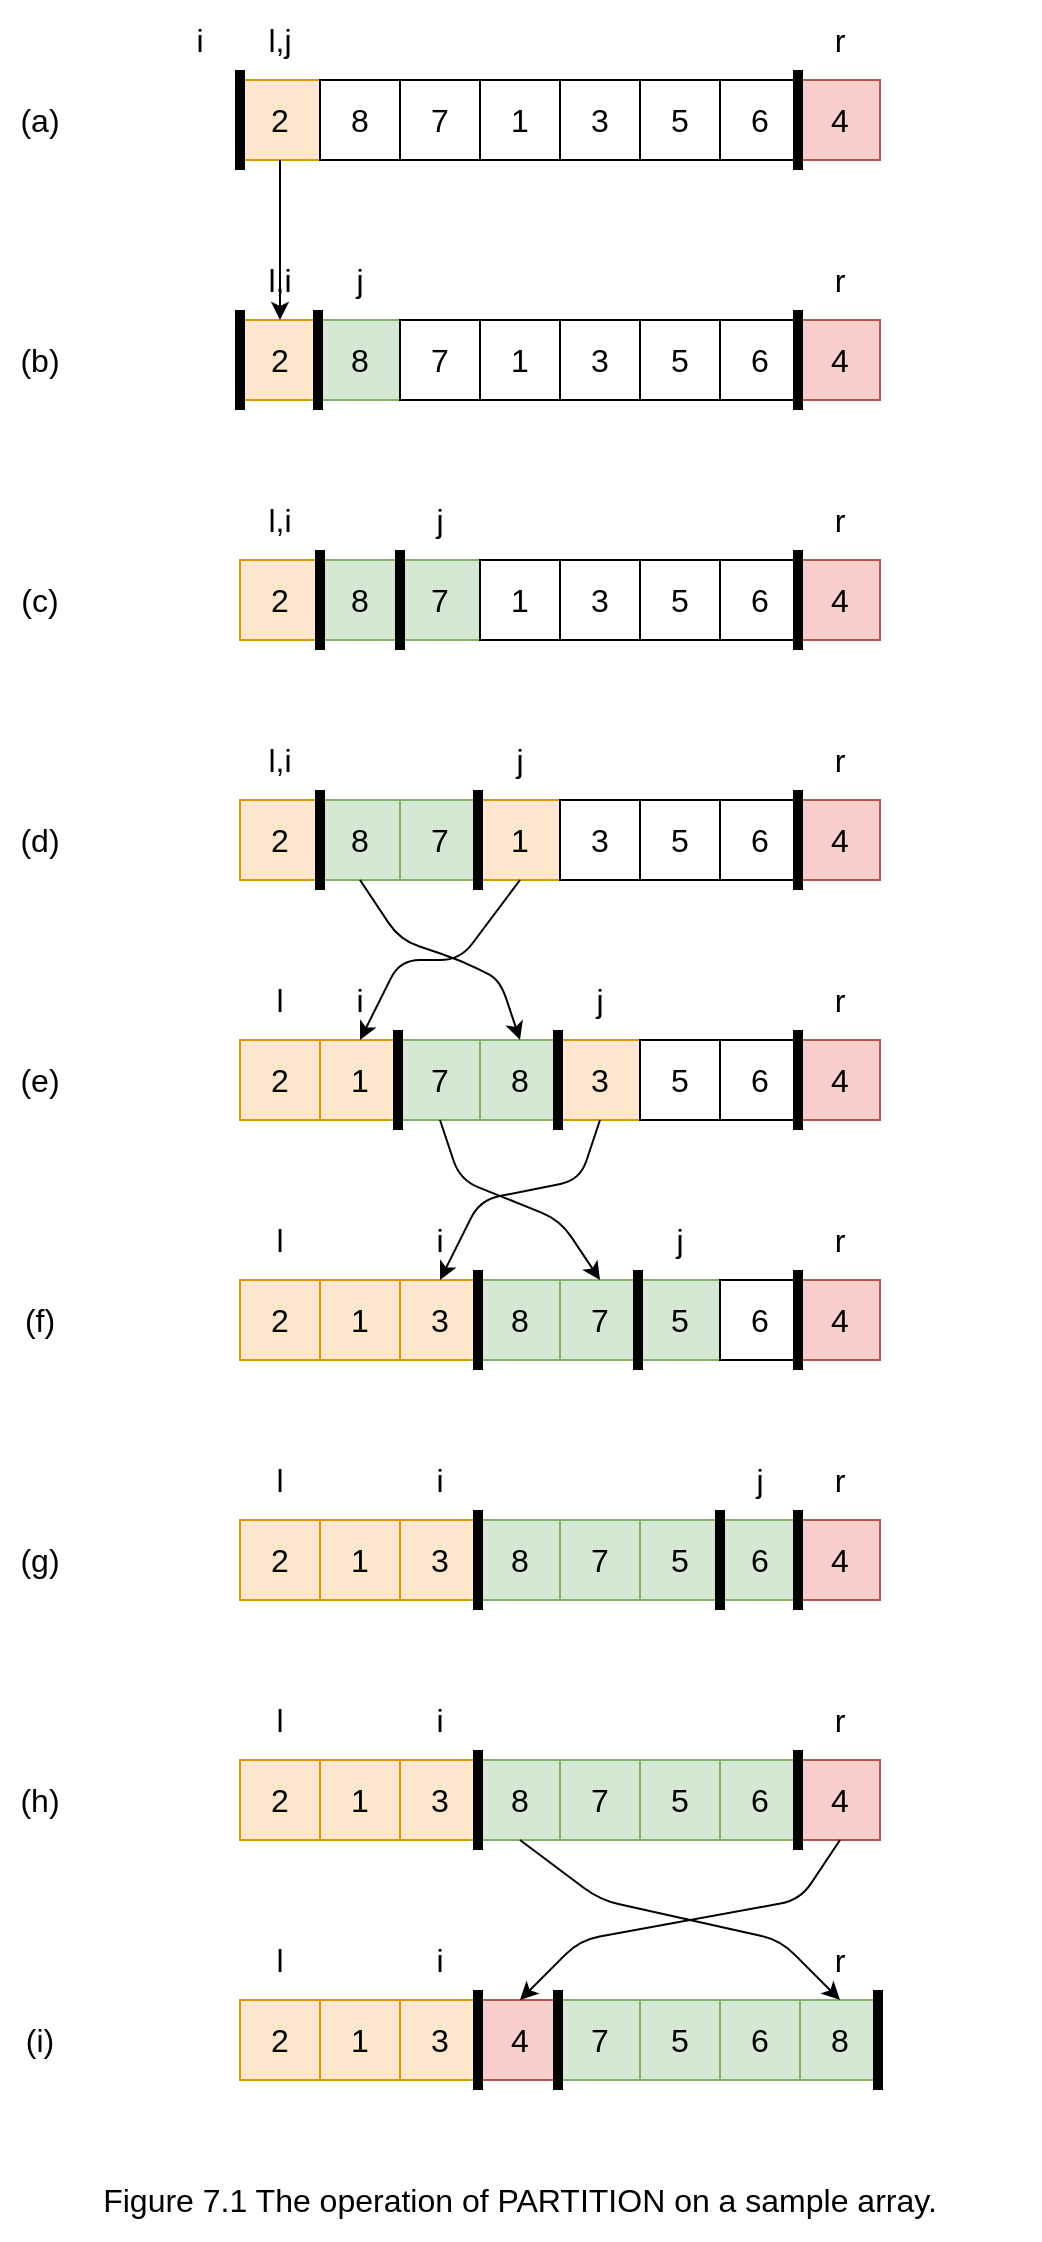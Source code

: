 <mxfile version="14.5.1" type="device"><diagram id="VGYIq6DawrxWcNHKEecd" name="第 1 页"><mxGraphModel dx="1350" dy="816" grid="1" gridSize="10" guides="1" tooltips="1" connect="1" arrows="1" fold="1" page="1" pageScale="1" pageWidth="827" pageHeight="1169" math="0" shadow="0"><root><mxCell id="0"/><mxCell id="1" parent="0"/><mxCell id="XF5tO8WvVScoSQvZkB6W-25" value="2" style="rounded=0;whiteSpace=wrap;html=1;fontSize=16;fillColor=#ffe6cc;strokeColor=#d79b00;" parent="1" vertex="1"><mxGeometry x="240" y="80" width="40" height="40" as="geometry"/></mxCell><mxCell id="XF5tO8WvVScoSQvZkB6W-27" value="8" style="rounded=0;whiteSpace=wrap;html=1;fontSize=16;" parent="1" vertex="1"><mxGeometry x="280" y="80" width="40" height="40" as="geometry"/></mxCell><mxCell id="XF5tO8WvVScoSQvZkB6W-28" value="7" style="rounded=0;whiteSpace=wrap;html=1;fontSize=16;" parent="1" vertex="1"><mxGeometry x="320" y="80" width="40" height="40" as="geometry"/></mxCell><mxCell id="XF5tO8WvVScoSQvZkB6W-29" value="1" style="rounded=0;whiteSpace=wrap;html=1;fontSize=16;" parent="1" vertex="1"><mxGeometry x="360" y="80" width="40" height="40" as="geometry"/></mxCell><mxCell id="XF5tO8WvVScoSQvZkB6W-30" value="3" style="rounded=0;whiteSpace=wrap;html=1;fontSize=16;" parent="1" vertex="1"><mxGeometry x="400" y="80" width="40" height="40" as="geometry"/></mxCell><mxCell id="XF5tO8WvVScoSQvZkB6W-31" value="5" style="rounded=0;whiteSpace=wrap;html=1;fontSize=16;" parent="1" vertex="1"><mxGeometry x="440" y="80" width="40" height="40" as="geometry"/></mxCell><mxCell id="XF5tO8WvVScoSQvZkB6W-32" value="6" style="rounded=0;whiteSpace=wrap;html=1;fontSize=16;" parent="1" vertex="1"><mxGeometry x="480" y="80" width="40" height="40" as="geometry"/></mxCell><mxCell id="XF5tO8WvVScoSQvZkB6W-33" value="4" style="rounded=0;whiteSpace=wrap;html=1;fontSize=16;fillColor=#f8cecc;strokeColor=#b85450;" parent="1" vertex="1"><mxGeometry x="520" y="80" width="40" height="40" as="geometry"/></mxCell><mxCell id="XF5tO8WvVScoSQvZkB6W-35" value="i" style="text;html=1;strokeColor=none;fillColor=none;align=center;verticalAlign=middle;whiteSpace=wrap;rounded=0;fontSize=16;" parent="1" vertex="1"><mxGeometry x="200" y="40" width="40" height="40" as="geometry"/></mxCell><mxCell id="XF5tO8WvVScoSQvZkB6W-36" value="l,j" style="text;html=1;strokeColor=none;fillColor=none;align=center;verticalAlign=middle;whiteSpace=wrap;rounded=0;fontSize=16;" parent="1" vertex="1"><mxGeometry x="240" y="40" width="40" height="40" as="geometry"/></mxCell><mxCell id="XF5tO8WvVScoSQvZkB6W-37" value="r" style="text;html=1;strokeColor=none;fillColor=none;align=center;verticalAlign=middle;whiteSpace=wrap;rounded=0;fontSize=16;" parent="1" vertex="1"><mxGeometry x="520" y="40" width="40" height="40" as="geometry"/></mxCell><mxCell id="XF5tO8WvVScoSQvZkB6W-41" value="" style="endArrow=none;html=1;rounded=0;fontSize=16;strokeColor=#000000;strokeWidth=5;jumpSize=10;entryX=0;entryY=0.75;entryDx=0;entryDy=0;" parent="1" edge="1"><mxGeometry width="50" height="50" relative="1" as="geometry"><mxPoint x="240" y="125" as="sourcePoint"/><mxPoint x="240" y="75" as="targetPoint"/></mxGeometry></mxCell><mxCell id="XF5tO8WvVScoSQvZkB6W-42" value="" style="endArrow=none;html=1;rounded=0;fontSize=16;strokeColor=#000000;strokeWidth=5;jumpSize=10;entryX=0;entryY=0.75;entryDx=0;entryDy=0;" parent="1" edge="1"><mxGeometry width="50" height="50" relative="1" as="geometry"><mxPoint x="519" y="125" as="sourcePoint"/><mxPoint x="519" y="75" as="targetPoint"/></mxGeometry></mxCell><mxCell id="XF5tO8WvVScoSQvZkB6W-44" value="(a)" style="text;html=1;strokeColor=none;fillColor=none;align=center;verticalAlign=middle;whiteSpace=wrap;rounded=0;fontSize=16;" parent="1" vertex="1"><mxGeometry x="120" y="80" width="40" height="40" as="geometry"/></mxCell><mxCell id="XF5tO8WvVScoSQvZkB6W-46" value="2" style="rounded=0;whiteSpace=wrap;html=1;fontSize=16;fillColor=#ffe6cc;strokeColor=#d79b00;" parent="1" vertex="1"><mxGeometry x="240" y="200" width="40" height="40" as="geometry"/></mxCell><mxCell id="XF5tO8WvVScoSQvZkB6W-47" value="8" style="rounded=0;whiteSpace=wrap;html=1;fontSize=16;fillColor=#d5e8d4;strokeColor=#82b366;" parent="1" vertex="1"><mxGeometry x="280" y="200" width="40" height="40" as="geometry"/></mxCell><mxCell id="XF5tO8WvVScoSQvZkB6W-48" value="7" style="rounded=0;whiteSpace=wrap;html=1;fontSize=16;" parent="1" vertex="1"><mxGeometry x="320" y="200" width="40" height="40" as="geometry"/></mxCell><mxCell id="XF5tO8WvVScoSQvZkB6W-49" value="1" style="rounded=0;whiteSpace=wrap;html=1;fontSize=16;" parent="1" vertex="1"><mxGeometry x="360" y="200" width="40" height="40" as="geometry"/></mxCell><mxCell id="XF5tO8WvVScoSQvZkB6W-50" value="3" style="rounded=0;whiteSpace=wrap;html=1;fontSize=16;" parent="1" vertex="1"><mxGeometry x="400" y="200" width="40" height="40" as="geometry"/></mxCell><mxCell id="XF5tO8WvVScoSQvZkB6W-51" value="5" style="rounded=0;whiteSpace=wrap;html=1;fontSize=16;" parent="1" vertex="1"><mxGeometry x="440" y="200" width="40" height="40" as="geometry"/></mxCell><mxCell id="XF5tO8WvVScoSQvZkB6W-52" value="6" style="rounded=0;whiteSpace=wrap;html=1;fontSize=16;" parent="1" vertex="1"><mxGeometry x="480" y="200" width="40" height="40" as="geometry"/></mxCell><mxCell id="XF5tO8WvVScoSQvZkB6W-53" value="4" style="rounded=0;whiteSpace=wrap;html=1;fontSize=16;fillColor=#f8cecc;strokeColor=#b85450;" parent="1" vertex="1"><mxGeometry x="520" y="200" width="40" height="40" as="geometry"/></mxCell><mxCell id="XF5tO8WvVScoSQvZkB6W-54" value="j" style="text;html=1;strokeColor=none;fillColor=none;align=center;verticalAlign=middle;whiteSpace=wrap;rounded=0;fontSize=16;" parent="1" vertex="1"><mxGeometry x="280" y="160" width="40" height="40" as="geometry"/></mxCell><mxCell id="XF5tO8WvVScoSQvZkB6W-55" value="l,i" style="text;html=1;strokeColor=none;fillColor=none;align=center;verticalAlign=middle;whiteSpace=wrap;rounded=0;fontSize=16;" parent="1" vertex="1"><mxGeometry x="240" y="160" width="40" height="40" as="geometry"/></mxCell><mxCell id="XF5tO8WvVScoSQvZkB6W-56" value="r" style="text;html=1;strokeColor=none;fillColor=none;align=center;verticalAlign=middle;whiteSpace=wrap;rounded=0;fontSize=16;" parent="1" vertex="1"><mxGeometry x="520" y="160" width="40" height="40" as="geometry"/></mxCell><mxCell id="XF5tO8WvVScoSQvZkB6W-57" value="" style="endArrow=none;html=1;rounded=0;fontSize=16;strokeColor=#000000;strokeWidth=5;jumpSize=10;entryX=0;entryY=0.75;entryDx=0;entryDy=0;" parent="1" edge="1"><mxGeometry width="50" height="50" relative="1" as="geometry"><mxPoint x="240" y="245" as="sourcePoint"/><mxPoint x="240" y="195" as="targetPoint"/></mxGeometry></mxCell><mxCell id="XF5tO8WvVScoSQvZkB6W-58" value="" style="endArrow=none;html=1;rounded=0;fontSize=16;strokeColor=#000000;strokeWidth=5;jumpSize=10;entryX=0;entryY=0.75;entryDx=0;entryDy=0;" parent="1" edge="1"><mxGeometry width="50" height="50" relative="1" as="geometry"><mxPoint x="519" y="245" as="sourcePoint"/><mxPoint x="519" y="195" as="targetPoint"/></mxGeometry></mxCell><mxCell id="XF5tO8WvVScoSQvZkB6W-59" value="(b)" style="text;html=1;strokeColor=none;fillColor=none;align=center;verticalAlign=middle;whiteSpace=wrap;rounded=0;fontSize=16;" parent="1" vertex="1"><mxGeometry x="120" y="200" width="40" height="40" as="geometry"/></mxCell><mxCell id="XF5tO8WvVScoSQvZkB6W-60" value="" style="endArrow=none;html=1;rounded=0;fontSize=16;strokeColor=#000000;strokeWidth=5;jumpSize=10;entryX=0;entryY=0.75;entryDx=0;entryDy=0;" parent="1" edge="1"><mxGeometry width="50" height="50" relative="1" as="geometry"><mxPoint x="279" y="245" as="sourcePoint"/><mxPoint x="279" y="195" as="targetPoint"/></mxGeometry></mxCell><mxCell id="XF5tO8WvVScoSQvZkB6W-61" value="2" style="rounded=0;whiteSpace=wrap;html=1;fontSize=16;fillColor=#ffe6cc;strokeColor=#d79b00;" parent="1" vertex="1"><mxGeometry x="240" y="320" width="40" height="40" as="geometry"/></mxCell><mxCell id="XF5tO8WvVScoSQvZkB6W-62" value="8" style="rounded=0;whiteSpace=wrap;html=1;fontSize=16;fillColor=#d5e8d4;strokeColor=#82b366;" parent="1" vertex="1"><mxGeometry x="280" y="320" width="40" height="40" as="geometry"/></mxCell><mxCell id="XF5tO8WvVScoSQvZkB6W-63" value="7" style="rounded=0;whiteSpace=wrap;html=1;fontSize=16;fillColor=#d5e8d4;strokeColor=#82b366;" parent="1" vertex="1"><mxGeometry x="320" y="320" width="40" height="40" as="geometry"/></mxCell><mxCell id="XF5tO8WvVScoSQvZkB6W-64" value="1" style="rounded=0;whiteSpace=wrap;html=1;fontSize=16;" parent="1" vertex="1"><mxGeometry x="360" y="320" width="40" height="40" as="geometry"/></mxCell><mxCell id="XF5tO8WvVScoSQvZkB6W-65" value="3" style="rounded=0;whiteSpace=wrap;html=1;fontSize=16;" parent="1" vertex="1"><mxGeometry x="400" y="320" width="40" height="40" as="geometry"/></mxCell><mxCell id="XF5tO8WvVScoSQvZkB6W-66" value="5" style="rounded=0;whiteSpace=wrap;html=1;fontSize=16;" parent="1" vertex="1"><mxGeometry x="440" y="320" width="40" height="40" as="geometry"/></mxCell><mxCell id="XF5tO8WvVScoSQvZkB6W-67" value="6" style="rounded=0;whiteSpace=wrap;html=1;fontSize=16;" parent="1" vertex="1"><mxGeometry x="480" y="320" width="40" height="40" as="geometry"/></mxCell><mxCell id="XF5tO8WvVScoSQvZkB6W-68" value="4" style="rounded=0;whiteSpace=wrap;html=1;fontSize=16;fillColor=#f8cecc;strokeColor=#b85450;" parent="1" vertex="1"><mxGeometry x="520" y="320" width="40" height="40" as="geometry"/></mxCell><mxCell id="XF5tO8WvVScoSQvZkB6W-71" value="r" style="text;html=1;strokeColor=none;fillColor=none;align=center;verticalAlign=middle;whiteSpace=wrap;rounded=0;fontSize=16;" parent="1" vertex="1"><mxGeometry x="520" y="280" width="40" height="40" as="geometry"/></mxCell><mxCell id="XF5tO8WvVScoSQvZkB6W-73" value="" style="endArrow=none;html=1;rounded=0;fontSize=16;strokeColor=#000000;strokeWidth=5;jumpSize=10;entryX=0;entryY=0.75;entryDx=0;entryDy=0;" parent="1" edge="1"><mxGeometry width="50" height="50" relative="1" as="geometry"><mxPoint x="519" y="365" as="sourcePoint"/><mxPoint x="519" y="315" as="targetPoint"/></mxGeometry></mxCell><mxCell id="XF5tO8WvVScoSQvZkB6W-74" value="(c)" style="text;html=1;strokeColor=none;fillColor=none;align=center;verticalAlign=middle;whiteSpace=wrap;rounded=0;fontSize=16;" parent="1" vertex="1"><mxGeometry x="120" y="320" width="40" height="40" as="geometry"/></mxCell><mxCell id="XF5tO8WvVScoSQvZkB6W-75" value="l,i" style="text;html=1;strokeColor=none;fillColor=none;align=center;verticalAlign=middle;whiteSpace=wrap;rounded=0;fontSize=16;" parent="1" vertex="1"><mxGeometry x="240" y="280" width="40" height="40" as="geometry"/></mxCell><mxCell id="XF5tO8WvVScoSQvZkB6W-76" value="j" style="text;html=1;strokeColor=none;fillColor=none;align=center;verticalAlign=middle;whiteSpace=wrap;rounded=0;fontSize=16;" parent="1" vertex="1"><mxGeometry x="320" y="280" width="40" height="40" as="geometry"/></mxCell><mxCell id="XF5tO8WvVScoSQvZkB6W-77" value="" style="endArrow=none;html=1;rounded=0;fontSize=16;strokeColor=#000000;strokeWidth=5;jumpSize=10;entryX=0;entryY=0.75;entryDx=0;entryDy=0;" parent="1" edge="1"><mxGeometry width="50" height="50" relative="1" as="geometry"><mxPoint x="280" y="365" as="sourcePoint"/><mxPoint x="280" y="315" as="targetPoint"/></mxGeometry></mxCell><mxCell id="XF5tO8WvVScoSQvZkB6W-78" value="" style="endArrow=none;html=1;rounded=0;fontSize=16;strokeColor=#000000;strokeWidth=5;jumpSize=10;entryX=0;entryY=0.75;entryDx=0;entryDy=0;" parent="1" edge="1"><mxGeometry width="50" height="50" relative="1" as="geometry"><mxPoint x="320" y="365" as="sourcePoint"/><mxPoint x="320" y="315" as="targetPoint"/></mxGeometry></mxCell><mxCell id="XF5tO8WvVScoSQvZkB6W-79" value="2" style="rounded=0;whiteSpace=wrap;html=1;fontSize=16;fillColor=#ffe6cc;strokeColor=#d79b00;" parent="1" vertex="1"><mxGeometry x="240" y="440" width="40" height="40" as="geometry"/></mxCell><mxCell id="XF5tO8WvVScoSQvZkB6W-80" value="8" style="rounded=0;whiteSpace=wrap;html=1;fontSize=16;fillColor=#d5e8d4;strokeColor=#82b366;" parent="1" vertex="1"><mxGeometry x="280" y="440" width="40" height="40" as="geometry"/></mxCell><mxCell id="XF5tO8WvVScoSQvZkB6W-81" value="7" style="rounded=0;whiteSpace=wrap;html=1;fontSize=16;fillColor=#d5e8d4;strokeColor=#82b366;" parent="1" vertex="1"><mxGeometry x="320" y="440" width="40" height="40" as="geometry"/></mxCell><mxCell id="XF5tO8WvVScoSQvZkB6W-82" value="1" style="rounded=0;whiteSpace=wrap;html=1;fontSize=16;fillColor=#ffe6cc;strokeColor=#d79b00;" parent="1" vertex="1"><mxGeometry x="360" y="440" width="40" height="40" as="geometry"/></mxCell><mxCell id="XF5tO8WvVScoSQvZkB6W-83" value="3" style="rounded=0;whiteSpace=wrap;html=1;fontSize=16;" parent="1" vertex="1"><mxGeometry x="400" y="440" width="40" height="40" as="geometry"/></mxCell><mxCell id="XF5tO8WvVScoSQvZkB6W-84" value="5" style="rounded=0;whiteSpace=wrap;html=1;fontSize=16;" parent="1" vertex="1"><mxGeometry x="440" y="440" width="40" height="40" as="geometry"/></mxCell><mxCell id="XF5tO8WvVScoSQvZkB6W-85" value="6" style="rounded=0;whiteSpace=wrap;html=1;fontSize=16;" parent="1" vertex="1"><mxGeometry x="480" y="440" width="40" height="40" as="geometry"/></mxCell><mxCell id="XF5tO8WvVScoSQvZkB6W-86" value="4" style="rounded=0;whiteSpace=wrap;html=1;fontSize=16;fillColor=#f8cecc;strokeColor=#b85450;" parent="1" vertex="1"><mxGeometry x="520" y="440" width="40" height="40" as="geometry"/></mxCell><mxCell id="XF5tO8WvVScoSQvZkB6W-87" value="r" style="text;html=1;strokeColor=none;fillColor=none;align=center;verticalAlign=middle;whiteSpace=wrap;rounded=0;fontSize=16;" parent="1" vertex="1"><mxGeometry x="520" y="400" width="40" height="40" as="geometry"/></mxCell><mxCell id="XF5tO8WvVScoSQvZkB6W-89" value="" style="endArrow=none;html=1;rounded=0;fontSize=16;strokeColor=#000000;strokeWidth=5;jumpSize=10;entryX=0;entryY=0.75;entryDx=0;entryDy=0;" parent="1" edge="1"><mxGeometry width="50" height="50" relative="1" as="geometry"><mxPoint x="519" y="485" as="sourcePoint"/><mxPoint x="519" y="435" as="targetPoint"/></mxGeometry></mxCell><mxCell id="XF5tO8WvVScoSQvZkB6W-90" value="(d)" style="text;html=1;strokeColor=none;fillColor=none;align=center;verticalAlign=middle;whiteSpace=wrap;rounded=0;fontSize=16;" parent="1" vertex="1"><mxGeometry x="120" y="440" width="40" height="40" as="geometry"/></mxCell><mxCell id="XF5tO8WvVScoSQvZkB6W-91" value="l,i" style="text;html=1;strokeColor=none;fillColor=none;align=center;verticalAlign=middle;whiteSpace=wrap;rounded=0;fontSize=16;" parent="1" vertex="1"><mxGeometry x="240" y="400" width="40" height="40" as="geometry"/></mxCell><mxCell id="XF5tO8WvVScoSQvZkB6W-92" value="j" style="text;html=1;strokeColor=none;fillColor=none;align=center;verticalAlign=middle;whiteSpace=wrap;rounded=0;fontSize=16;" parent="1" vertex="1"><mxGeometry x="360" y="400" width="40" height="40" as="geometry"/></mxCell><mxCell id="XF5tO8WvVScoSQvZkB6W-93" value="" style="endArrow=none;html=1;rounded=0;fontSize=16;strokeColor=#000000;strokeWidth=5;jumpSize=10;entryX=0;entryY=0.75;entryDx=0;entryDy=0;" parent="1" edge="1"><mxGeometry width="50" height="50" relative="1" as="geometry"><mxPoint x="280" y="485" as="sourcePoint"/><mxPoint x="280" y="435" as="targetPoint"/></mxGeometry></mxCell><mxCell id="XF5tO8WvVScoSQvZkB6W-94" value="" style="endArrow=none;html=1;rounded=0;fontSize=16;strokeColor=#000000;strokeWidth=5;jumpSize=10;entryX=0;entryY=0.75;entryDx=0;entryDy=0;" parent="1" edge="1"><mxGeometry width="50" height="50" relative="1" as="geometry"><mxPoint x="359" y="485" as="sourcePoint"/><mxPoint x="359" y="435" as="targetPoint"/></mxGeometry></mxCell><mxCell id="XF5tO8WvVScoSQvZkB6W-95" value="2" style="rounded=0;whiteSpace=wrap;html=1;fontSize=16;fillColor=#ffe6cc;strokeColor=#d79b00;" parent="1" vertex="1"><mxGeometry x="240" y="560" width="40" height="40" as="geometry"/></mxCell><mxCell id="XF5tO8WvVScoSQvZkB6W-96" value="8" style="rounded=0;whiteSpace=wrap;html=1;fontSize=16;fillColor=#d5e8d4;strokeColor=#82b366;" parent="1" vertex="1"><mxGeometry x="360" y="560" width="40" height="40" as="geometry"/></mxCell><mxCell id="XF5tO8WvVScoSQvZkB6W-97" value="7" style="rounded=0;whiteSpace=wrap;html=1;fontSize=16;fillColor=#d5e8d4;strokeColor=#82b366;" parent="1" vertex="1"><mxGeometry x="320" y="560" width="40" height="40" as="geometry"/></mxCell><mxCell id="XF5tO8WvVScoSQvZkB6W-98" value="1" style="rounded=0;whiteSpace=wrap;html=1;fontSize=16;fillColor=#ffe6cc;strokeColor=#d79b00;" parent="1" vertex="1"><mxGeometry x="280" y="560" width="40" height="40" as="geometry"/></mxCell><mxCell id="XF5tO8WvVScoSQvZkB6W-99" value="3" style="rounded=0;whiteSpace=wrap;html=1;fontSize=16;fillColor=#ffe6cc;strokeColor=#d79b00;" parent="1" vertex="1"><mxGeometry x="400" y="560" width="40" height="40" as="geometry"/></mxCell><mxCell id="XF5tO8WvVScoSQvZkB6W-100" value="5" style="rounded=0;whiteSpace=wrap;html=1;fontSize=16;" parent="1" vertex="1"><mxGeometry x="440" y="560" width="40" height="40" as="geometry"/></mxCell><mxCell id="XF5tO8WvVScoSQvZkB6W-101" value="6" style="rounded=0;whiteSpace=wrap;html=1;fontSize=16;" parent="1" vertex="1"><mxGeometry x="480" y="560" width="40" height="40" as="geometry"/></mxCell><mxCell id="XF5tO8WvVScoSQvZkB6W-102" value="4" style="rounded=0;whiteSpace=wrap;html=1;fontSize=16;fillColor=#f8cecc;strokeColor=#b85450;" parent="1" vertex="1"><mxGeometry x="520" y="560" width="40" height="40" as="geometry"/></mxCell><mxCell id="XF5tO8WvVScoSQvZkB6W-103" value="r" style="text;html=1;strokeColor=none;fillColor=none;align=center;verticalAlign=middle;whiteSpace=wrap;rounded=0;fontSize=16;" parent="1" vertex="1"><mxGeometry x="520" y="520" width="40" height="40" as="geometry"/></mxCell><mxCell id="XF5tO8WvVScoSQvZkB6W-105" value="" style="endArrow=none;html=1;rounded=0;fontSize=16;strokeColor=#000000;strokeWidth=5;jumpSize=10;entryX=0;entryY=0.75;entryDx=0;entryDy=0;" parent="1" edge="1"><mxGeometry width="50" height="50" relative="1" as="geometry"><mxPoint x="519" y="605" as="sourcePoint"/><mxPoint x="519" y="555" as="targetPoint"/></mxGeometry></mxCell><mxCell id="XF5tO8WvVScoSQvZkB6W-106" value="(e)" style="text;html=1;strokeColor=none;fillColor=none;align=center;verticalAlign=middle;whiteSpace=wrap;rounded=0;fontSize=16;" parent="1" vertex="1"><mxGeometry x="120" y="560" width="40" height="40" as="geometry"/></mxCell><mxCell id="XF5tO8WvVScoSQvZkB6W-107" value="l" style="text;html=1;strokeColor=none;fillColor=none;align=center;verticalAlign=middle;whiteSpace=wrap;rounded=0;fontSize=16;" parent="1" vertex="1"><mxGeometry x="240" y="520" width="40" height="40" as="geometry"/></mxCell><mxCell id="XF5tO8WvVScoSQvZkB6W-108" value="j" style="text;html=1;strokeColor=none;fillColor=none;align=center;verticalAlign=middle;whiteSpace=wrap;rounded=0;fontSize=16;" parent="1" vertex="1"><mxGeometry x="400" y="520" width="40" height="40" as="geometry"/></mxCell><mxCell id="XF5tO8WvVScoSQvZkB6W-109" value="" style="endArrow=none;html=1;rounded=0;fontSize=16;strokeColor=#000000;strokeWidth=5;jumpSize=10;entryX=0;entryY=0.75;entryDx=0;entryDy=0;" parent="1" edge="1"><mxGeometry width="50" height="50" relative="1" as="geometry"><mxPoint x="319" y="605" as="sourcePoint"/><mxPoint x="319" y="555" as="targetPoint"/></mxGeometry></mxCell><mxCell id="XF5tO8WvVScoSQvZkB6W-110" value="" style="endArrow=none;html=1;rounded=0;fontSize=16;strokeColor=#000000;strokeWidth=5;jumpSize=10;entryX=0;entryY=0.75;entryDx=0;entryDy=0;" parent="1" edge="1"><mxGeometry width="50" height="50" relative="1" as="geometry"><mxPoint x="399" y="605" as="sourcePoint"/><mxPoint x="399" y="555" as="targetPoint"/></mxGeometry></mxCell><mxCell id="XF5tO8WvVScoSQvZkB6W-111" value="i" style="text;html=1;strokeColor=none;fillColor=none;align=center;verticalAlign=middle;whiteSpace=wrap;rounded=0;fontSize=16;" parent="1" vertex="1"><mxGeometry x="280" y="520" width="40" height="40" as="geometry"/></mxCell><mxCell id="XF5tO8WvVScoSQvZkB6W-125" value="2" style="rounded=0;whiteSpace=wrap;html=1;fontSize=16;fillColor=#ffe6cc;strokeColor=#d79b00;" parent="1" vertex="1"><mxGeometry x="240" y="680" width="40" height="40" as="geometry"/></mxCell><mxCell id="XF5tO8WvVScoSQvZkB6W-126" value="8" style="rounded=0;whiteSpace=wrap;html=1;fontSize=16;fillColor=#d5e8d4;strokeColor=#82b366;" parent="1" vertex="1"><mxGeometry x="360" y="680" width="40" height="40" as="geometry"/></mxCell><mxCell id="XF5tO8WvVScoSQvZkB6W-127" value="7" style="rounded=0;whiteSpace=wrap;html=1;fontSize=16;fillColor=#d5e8d4;strokeColor=#82b366;" parent="1" vertex="1"><mxGeometry x="400" y="680" width="40" height="40" as="geometry"/></mxCell><mxCell id="XF5tO8WvVScoSQvZkB6W-128" value="1" style="rounded=0;whiteSpace=wrap;html=1;fontSize=16;fillColor=#ffe6cc;strokeColor=#d79b00;" parent="1" vertex="1"><mxGeometry x="280" y="680" width="40" height="40" as="geometry"/></mxCell><mxCell id="XF5tO8WvVScoSQvZkB6W-129" value="3" style="rounded=0;whiteSpace=wrap;html=1;fontSize=16;fillColor=#ffe6cc;strokeColor=#d79b00;" parent="1" vertex="1"><mxGeometry x="320" y="680" width="40" height="40" as="geometry"/></mxCell><mxCell id="XF5tO8WvVScoSQvZkB6W-130" value="5" style="rounded=0;whiteSpace=wrap;html=1;fontSize=16;fillColor=#d5e8d4;strokeColor=#82b366;" parent="1" vertex="1"><mxGeometry x="440" y="680" width="40" height="40" as="geometry"/></mxCell><mxCell id="XF5tO8WvVScoSQvZkB6W-131" value="6" style="rounded=0;whiteSpace=wrap;html=1;fontSize=16;" parent="1" vertex="1"><mxGeometry x="480" y="680" width="40" height="40" as="geometry"/></mxCell><mxCell id="XF5tO8WvVScoSQvZkB6W-132" value="4" style="rounded=0;whiteSpace=wrap;html=1;fontSize=16;fillColor=#f8cecc;strokeColor=#b85450;" parent="1" vertex="1"><mxGeometry x="520" y="680" width="40" height="40" as="geometry"/></mxCell><mxCell id="XF5tO8WvVScoSQvZkB6W-133" value="r" style="text;html=1;strokeColor=none;fillColor=none;align=center;verticalAlign=middle;whiteSpace=wrap;rounded=0;fontSize=16;" parent="1" vertex="1"><mxGeometry x="520" y="640" width="40" height="40" as="geometry"/></mxCell><mxCell id="XF5tO8WvVScoSQvZkB6W-135" value="" style="endArrow=none;html=1;rounded=0;fontSize=16;strokeColor=#000000;strokeWidth=5;jumpSize=10;entryX=0;entryY=0.75;entryDx=0;entryDy=0;" parent="1" edge="1"><mxGeometry width="50" height="50" relative="1" as="geometry"><mxPoint x="519" y="725" as="sourcePoint"/><mxPoint x="519" y="675" as="targetPoint"/></mxGeometry></mxCell><mxCell id="XF5tO8WvVScoSQvZkB6W-136" value="(f)" style="text;html=1;strokeColor=none;fillColor=none;align=center;verticalAlign=middle;whiteSpace=wrap;rounded=0;fontSize=16;" parent="1" vertex="1"><mxGeometry x="120" y="680" width="40" height="40" as="geometry"/></mxCell><mxCell id="XF5tO8WvVScoSQvZkB6W-137" value="l" style="text;html=1;strokeColor=none;fillColor=none;align=center;verticalAlign=middle;whiteSpace=wrap;rounded=0;fontSize=16;" parent="1" vertex="1"><mxGeometry x="240" y="640" width="40" height="40" as="geometry"/></mxCell><mxCell id="XF5tO8WvVScoSQvZkB6W-138" value="j" style="text;html=1;strokeColor=none;fillColor=none;align=center;verticalAlign=middle;whiteSpace=wrap;rounded=0;fontSize=16;" parent="1" vertex="1"><mxGeometry x="440" y="640" width="40" height="40" as="geometry"/></mxCell><mxCell id="XF5tO8WvVScoSQvZkB6W-139" value="" style="endArrow=none;html=1;rounded=0;fontSize=16;strokeColor=#000000;strokeWidth=5;jumpSize=10;entryX=0;entryY=0.75;entryDx=0;entryDy=0;" parent="1" edge="1"><mxGeometry width="50" height="50" relative="1" as="geometry"><mxPoint x="359" y="725" as="sourcePoint"/><mxPoint x="359" y="675" as="targetPoint"/></mxGeometry></mxCell><mxCell id="XF5tO8WvVScoSQvZkB6W-140" value="" style="endArrow=none;html=1;rounded=0;fontSize=16;strokeColor=#000000;strokeWidth=5;jumpSize=10;entryX=0;entryY=0.75;entryDx=0;entryDy=0;" parent="1" edge="1"><mxGeometry width="50" height="50" relative="1" as="geometry"><mxPoint x="439" y="725" as="sourcePoint"/><mxPoint x="439" y="675" as="targetPoint"/></mxGeometry></mxCell><mxCell id="XF5tO8WvVScoSQvZkB6W-141" value="i" style="text;html=1;strokeColor=none;fillColor=none;align=center;verticalAlign=middle;whiteSpace=wrap;rounded=0;fontSize=16;" parent="1" vertex="1"><mxGeometry x="320" y="640" width="40" height="40" as="geometry"/></mxCell><mxCell id="XF5tO8WvVScoSQvZkB6W-142" value="2" style="rounded=0;whiteSpace=wrap;html=1;fontSize=16;fillColor=#ffe6cc;strokeColor=#d79b00;" parent="1" vertex="1"><mxGeometry x="240" y="800" width="40" height="40" as="geometry"/></mxCell><mxCell id="XF5tO8WvVScoSQvZkB6W-143" value="8" style="rounded=0;whiteSpace=wrap;html=1;fontSize=16;fillColor=#d5e8d4;strokeColor=#82b366;" parent="1" vertex="1"><mxGeometry x="360" y="800" width="40" height="40" as="geometry"/></mxCell><mxCell id="XF5tO8WvVScoSQvZkB6W-144" value="7" style="rounded=0;whiteSpace=wrap;html=1;fontSize=16;fillColor=#d5e8d4;strokeColor=#82b366;" parent="1" vertex="1"><mxGeometry x="400" y="800" width="40" height="40" as="geometry"/></mxCell><mxCell id="XF5tO8WvVScoSQvZkB6W-145" value="1" style="rounded=0;whiteSpace=wrap;html=1;fontSize=16;fillColor=#ffe6cc;strokeColor=#d79b00;" parent="1" vertex="1"><mxGeometry x="280" y="800" width="40" height="40" as="geometry"/></mxCell><mxCell id="XF5tO8WvVScoSQvZkB6W-146" value="3" style="rounded=0;whiteSpace=wrap;html=1;fontSize=16;fillColor=#ffe6cc;strokeColor=#d79b00;" parent="1" vertex="1"><mxGeometry x="320" y="800" width="40" height="40" as="geometry"/></mxCell><mxCell id="XF5tO8WvVScoSQvZkB6W-147" value="5" style="rounded=0;whiteSpace=wrap;html=1;fontSize=16;fillColor=#d5e8d4;strokeColor=#82b366;" parent="1" vertex="1"><mxGeometry x="440" y="800" width="40" height="40" as="geometry"/></mxCell><mxCell id="XF5tO8WvVScoSQvZkB6W-148" value="6" style="rounded=0;whiteSpace=wrap;html=1;fontSize=16;fillColor=#d5e8d4;strokeColor=#82b366;" parent="1" vertex="1"><mxGeometry x="480" y="800" width="40" height="40" as="geometry"/></mxCell><mxCell id="XF5tO8WvVScoSQvZkB6W-149" value="4" style="rounded=0;whiteSpace=wrap;html=1;fontSize=16;fillColor=#f8cecc;strokeColor=#b85450;" parent="1" vertex="1"><mxGeometry x="520" y="800" width="40" height="40" as="geometry"/></mxCell><mxCell id="XF5tO8WvVScoSQvZkB6W-150" value="r" style="text;html=1;strokeColor=none;fillColor=none;align=center;verticalAlign=middle;whiteSpace=wrap;rounded=0;fontSize=16;" parent="1" vertex="1"><mxGeometry x="520" y="760" width="40" height="40" as="geometry"/></mxCell><mxCell id="XF5tO8WvVScoSQvZkB6W-152" value="" style="endArrow=none;html=1;rounded=0;fontSize=16;strokeColor=#000000;strokeWidth=5;jumpSize=10;entryX=0;entryY=0.75;entryDx=0;entryDy=0;" parent="1" edge="1"><mxGeometry width="50" height="50" relative="1" as="geometry"><mxPoint x="519" y="845" as="sourcePoint"/><mxPoint x="519" y="795" as="targetPoint"/></mxGeometry></mxCell><mxCell id="XF5tO8WvVScoSQvZkB6W-153" value="(g)" style="text;html=1;strokeColor=none;fillColor=none;align=center;verticalAlign=middle;whiteSpace=wrap;rounded=0;fontSize=16;" parent="1" vertex="1"><mxGeometry x="120" y="800" width="40" height="40" as="geometry"/></mxCell><mxCell id="XF5tO8WvVScoSQvZkB6W-154" value="l" style="text;html=1;strokeColor=none;fillColor=none;align=center;verticalAlign=middle;whiteSpace=wrap;rounded=0;fontSize=16;" parent="1" vertex="1"><mxGeometry x="240" y="760" width="40" height="40" as="geometry"/></mxCell><mxCell id="XF5tO8WvVScoSQvZkB6W-155" value="j" style="text;html=1;strokeColor=none;fillColor=none;align=center;verticalAlign=middle;whiteSpace=wrap;rounded=0;fontSize=16;" parent="1" vertex="1"><mxGeometry x="480" y="760" width="40" height="40" as="geometry"/></mxCell><mxCell id="XF5tO8WvVScoSQvZkB6W-156" value="" style="endArrow=none;html=1;rounded=0;fontSize=16;strokeColor=#000000;strokeWidth=5;jumpSize=10;entryX=0;entryY=0.75;entryDx=0;entryDy=0;" parent="1" edge="1"><mxGeometry width="50" height="50" relative="1" as="geometry"><mxPoint x="359" y="845" as="sourcePoint"/><mxPoint x="359" y="795" as="targetPoint"/></mxGeometry></mxCell><mxCell id="XF5tO8WvVScoSQvZkB6W-157" value="" style="endArrow=none;html=1;rounded=0;fontSize=16;strokeColor=#000000;strokeWidth=5;jumpSize=10;entryX=0;entryY=0.75;entryDx=0;entryDy=0;" parent="1" edge="1"><mxGeometry width="50" height="50" relative="1" as="geometry"><mxPoint x="480" y="845" as="sourcePoint"/><mxPoint x="480" y="795" as="targetPoint"/></mxGeometry></mxCell><mxCell id="XF5tO8WvVScoSQvZkB6W-158" value="i" style="text;html=1;strokeColor=none;fillColor=none;align=center;verticalAlign=middle;whiteSpace=wrap;rounded=0;fontSize=16;" parent="1" vertex="1"><mxGeometry x="320" y="760" width="40" height="40" as="geometry"/></mxCell><mxCell id="XF5tO8WvVScoSQvZkB6W-159" value="2" style="rounded=0;whiteSpace=wrap;html=1;fontSize=16;fillColor=#ffe6cc;strokeColor=#d79b00;" parent="1" vertex="1"><mxGeometry x="240" y="920" width="40" height="40" as="geometry"/></mxCell><mxCell id="XF5tO8WvVScoSQvZkB6W-160" value="8" style="rounded=0;whiteSpace=wrap;html=1;fontSize=16;fillColor=#d5e8d4;strokeColor=#82b366;" parent="1" vertex="1"><mxGeometry x="360" y="920" width="40" height="40" as="geometry"/></mxCell><mxCell id="XF5tO8WvVScoSQvZkB6W-161" value="7" style="rounded=0;whiteSpace=wrap;html=1;fontSize=16;fillColor=#d5e8d4;strokeColor=#82b366;" parent="1" vertex="1"><mxGeometry x="400" y="920" width="40" height="40" as="geometry"/></mxCell><mxCell id="XF5tO8WvVScoSQvZkB6W-162" value="1" style="rounded=0;whiteSpace=wrap;html=1;fontSize=16;fillColor=#ffe6cc;strokeColor=#d79b00;" parent="1" vertex="1"><mxGeometry x="280" y="920" width="40" height="40" as="geometry"/></mxCell><mxCell id="XF5tO8WvVScoSQvZkB6W-163" value="3" style="rounded=0;whiteSpace=wrap;html=1;fontSize=16;fillColor=#ffe6cc;strokeColor=#d79b00;" parent="1" vertex="1"><mxGeometry x="320" y="920" width="40" height="40" as="geometry"/></mxCell><mxCell id="XF5tO8WvVScoSQvZkB6W-164" value="5" style="rounded=0;whiteSpace=wrap;html=1;fontSize=16;fillColor=#d5e8d4;strokeColor=#82b366;" parent="1" vertex="1"><mxGeometry x="440" y="920" width="40" height="40" as="geometry"/></mxCell><mxCell id="XF5tO8WvVScoSQvZkB6W-165" value="6" style="rounded=0;whiteSpace=wrap;html=1;fontSize=16;fillColor=#d5e8d4;strokeColor=#82b366;" parent="1" vertex="1"><mxGeometry x="480" y="920" width="40" height="40" as="geometry"/></mxCell><mxCell id="XF5tO8WvVScoSQvZkB6W-166" value="4" style="rounded=0;whiteSpace=wrap;html=1;fontSize=16;fillColor=#f8cecc;strokeColor=#b85450;" parent="1" vertex="1"><mxGeometry x="520" y="920" width="40" height="40" as="geometry"/></mxCell><mxCell id="XF5tO8WvVScoSQvZkB6W-167" value="r" style="text;html=1;strokeColor=none;fillColor=none;align=center;verticalAlign=middle;whiteSpace=wrap;rounded=0;fontSize=16;" parent="1" vertex="1"><mxGeometry x="520" y="880" width="40" height="40" as="geometry"/></mxCell><mxCell id="XF5tO8WvVScoSQvZkB6W-169" value="" style="endArrow=none;html=1;rounded=0;fontSize=16;strokeColor=#000000;strokeWidth=5;jumpSize=10;entryX=0;entryY=0.75;entryDx=0;entryDy=0;" parent="1" edge="1"><mxGeometry width="50" height="50" relative="1" as="geometry"><mxPoint x="519" y="965" as="sourcePoint"/><mxPoint x="519" y="915" as="targetPoint"/></mxGeometry></mxCell><mxCell id="XF5tO8WvVScoSQvZkB6W-170" value="(h)" style="text;html=1;strokeColor=none;fillColor=none;align=center;verticalAlign=middle;whiteSpace=wrap;rounded=0;fontSize=16;" parent="1" vertex="1"><mxGeometry x="120" y="920" width="40" height="40" as="geometry"/></mxCell><mxCell id="XF5tO8WvVScoSQvZkB6W-171" value="l" style="text;html=1;strokeColor=none;fillColor=none;align=center;verticalAlign=middle;whiteSpace=wrap;rounded=0;fontSize=16;" parent="1" vertex="1"><mxGeometry x="240" y="880" width="40" height="40" as="geometry"/></mxCell><mxCell id="XF5tO8WvVScoSQvZkB6W-173" value="" style="endArrow=none;html=1;rounded=0;fontSize=16;strokeColor=#000000;strokeWidth=5;jumpSize=10;entryX=0;entryY=0.75;entryDx=0;entryDy=0;" parent="1" edge="1"><mxGeometry width="50" height="50" relative="1" as="geometry"><mxPoint x="359" y="965" as="sourcePoint"/><mxPoint x="359" y="915" as="targetPoint"/></mxGeometry></mxCell><mxCell id="XF5tO8WvVScoSQvZkB6W-175" value="i" style="text;html=1;strokeColor=none;fillColor=none;align=center;verticalAlign=middle;whiteSpace=wrap;rounded=0;fontSize=16;" parent="1" vertex="1"><mxGeometry x="320" y="880" width="40" height="40" as="geometry"/></mxCell><mxCell id="XF5tO8WvVScoSQvZkB6W-177" value="2" style="rounded=0;whiteSpace=wrap;html=1;fontSize=16;fillColor=#ffe6cc;strokeColor=#d79b00;" parent="1" vertex="1"><mxGeometry x="240" y="1040" width="40" height="40" as="geometry"/></mxCell><mxCell id="XF5tO8WvVScoSQvZkB6W-178" value="8" style="rounded=0;whiteSpace=wrap;html=1;fontSize=16;fillColor=#d5e8d4;strokeColor=#82b366;" parent="1" vertex="1"><mxGeometry x="520" y="1040" width="40" height="40" as="geometry"/></mxCell><mxCell id="XF5tO8WvVScoSQvZkB6W-179" value="7" style="rounded=0;whiteSpace=wrap;html=1;fontSize=16;fillColor=#d5e8d4;strokeColor=#82b366;" parent="1" vertex="1"><mxGeometry x="400" y="1040" width="40" height="40" as="geometry"/></mxCell><mxCell id="XF5tO8WvVScoSQvZkB6W-180" value="1" style="rounded=0;whiteSpace=wrap;html=1;fontSize=16;fillColor=#ffe6cc;strokeColor=#d79b00;" parent="1" vertex="1"><mxGeometry x="280" y="1040" width="40" height="40" as="geometry"/></mxCell><mxCell id="XF5tO8WvVScoSQvZkB6W-181" value="3" style="rounded=0;whiteSpace=wrap;html=1;fontSize=16;fillColor=#ffe6cc;strokeColor=#d79b00;" parent="1" vertex="1"><mxGeometry x="320" y="1040" width="40" height="40" as="geometry"/></mxCell><mxCell id="XF5tO8WvVScoSQvZkB6W-182" value="5" style="rounded=0;whiteSpace=wrap;html=1;fontSize=16;fillColor=#d5e8d4;strokeColor=#82b366;" parent="1" vertex="1"><mxGeometry x="440" y="1040" width="40" height="40" as="geometry"/></mxCell><mxCell id="XF5tO8WvVScoSQvZkB6W-183" value="6" style="rounded=0;whiteSpace=wrap;html=1;fontSize=16;fillColor=#d5e8d4;strokeColor=#82b366;" parent="1" vertex="1"><mxGeometry x="480" y="1040" width="40" height="40" as="geometry"/></mxCell><mxCell id="XF5tO8WvVScoSQvZkB6W-184" value="4" style="rounded=0;whiteSpace=wrap;html=1;fontSize=16;fillColor=#f8cecc;strokeColor=#b85450;" parent="1" vertex="1"><mxGeometry x="360" y="1040" width="40" height="40" as="geometry"/></mxCell><mxCell id="XF5tO8WvVScoSQvZkB6W-185" value="r" style="text;html=1;strokeColor=none;fillColor=none;align=center;verticalAlign=middle;whiteSpace=wrap;rounded=0;fontSize=16;" parent="1" vertex="1"><mxGeometry x="520" y="1000" width="40" height="40" as="geometry"/></mxCell><mxCell id="XF5tO8WvVScoSQvZkB6W-186" value="" style="endArrow=none;html=1;rounded=0;fontSize=16;strokeColor=#000000;strokeWidth=5;jumpSize=10;entryX=0;entryY=0.75;entryDx=0;entryDy=0;" parent="1" edge="1"><mxGeometry width="50" height="50" relative="1" as="geometry"><mxPoint x="399" y="1085" as="sourcePoint"/><mxPoint x="399" y="1035" as="targetPoint"/></mxGeometry></mxCell><mxCell id="XF5tO8WvVScoSQvZkB6W-187" value="" style="endArrow=none;html=1;rounded=0;fontSize=16;strokeColor=#000000;strokeWidth=5;jumpSize=10;entryX=0;entryY=0.75;entryDx=0;entryDy=0;" parent="1" edge="1"><mxGeometry width="50" height="50" relative="1" as="geometry"><mxPoint x="559" y="1085" as="sourcePoint"/><mxPoint x="559" y="1035" as="targetPoint"/></mxGeometry></mxCell><mxCell id="XF5tO8WvVScoSQvZkB6W-188" value="(i)" style="text;html=1;strokeColor=none;fillColor=none;align=center;verticalAlign=middle;whiteSpace=wrap;rounded=0;fontSize=16;" parent="1" vertex="1"><mxGeometry x="120" y="1040" width="40" height="40" as="geometry"/></mxCell><mxCell id="XF5tO8WvVScoSQvZkB6W-189" value="l" style="text;html=1;strokeColor=none;fillColor=none;align=center;verticalAlign=middle;whiteSpace=wrap;rounded=0;fontSize=16;" parent="1" vertex="1"><mxGeometry x="240" y="1000" width="40" height="40" as="geometry"/></mxCell><mxCell id="XF5tO8WvVScoSQvZkB6W-190" value="" style="endArrow=none;html=1;rounded=0;fontSize=16;strokeColor=#000000;strokeWidth=5;jumpSize=10;entryX=0;entryY=0.75;entryDx=0;entryDy=0;" parent="1" edge="1"><mxGeometry width="50" height="50" relative="1" as="geometry"><mxPoint x="359" y="1085" as="sourcePoint"/><mxPoint x="359" y="1035" as="targetPoint"/></mxGeometry></mxCell><mxCell id="XF5tO8WvVScoSQvZkB6W-191" value="i" style="text;html=1;strokeColor=none;fillColor=none;align=center;verticalAlign=middle;whiteSpace=wrap;rounded=0;fontSize=16;" parent="1" vertex="1"><mxGeometry x="320" y="1000" width="40" height="40" as="geometry"/></mxCell><mxCell id="XF5tO8WvVScoSQvZkB6W-193" value="Figure 7.1 The operation of PARTITION on a sample array." style="text;html=1;strokeColor=none;fillColor=none;align=center;verticalAlign=middle;whiteSpace=wrap;rounded=0;fontSize=16;" parent="1" vertex="1"><mxGeometry x="120" y="1120" width="520" height="40" as="geometry"/></mxCell><mxCell id="0PeXb01DrQ7R6PDKVvq9-1" value="" style="endArrow=classic;html=1;entryX=0.5;entryY=1;entryDx=0;entryDy=0;exitX=0.5;exitY=1;exitDx=0;exitDy=0;" edge="1" parent="1" source="XF5tO8WvVScoSQvZkB6W-82" target="XF5tO8WvVScoSQvZkB6W-111"><mxGeometry width="50" height="50" relative="1" as="geometry"><mxPoint x="390" y="480" as="sourcePoint"/><mxPoint x="440" y="430" as="targetPoint"/><Array as="points"><mxPoint x="350" y="520"/><mxPoint x="320" y="520"/></Array></mxGeometry></mxCell><mxCell id="0PeXb01DrQ7R6PDKVvq9-2" value="" style="endArrow=classic;html=1;entryX=0.5;entryY=0;entryDx=0;entryDy=0;exitX=0.5;exitY=1;exitDx=0;exitDy=0;" edge="1" parent="1" source="XF5tO8WvVScoSQvZkB6W-80" target="XF5tO8WvVScoSQvZkB6W-96"><mxGeometry width="50" height="50" relative="1" as="geometry"><mxPoint x="390" y="480" as="sourcePoint"/><mxPoint x="440" y="430" as="targetPoint"/><Array as="points"><mxPoint x="320" y="510"/><mxPoint x="350" y="520"/><mxPoint x="370" y="530"/></Array></mxGeometry></mxCell><mxCell id="0PeXb01DrQ7R6PDKVvq9-3" value="" style="endArrow=classic;html=1;entryX=0.5;entryY=1;entryDx=0;entryDy=0;exitX=0.5;exitY=1;exitDx=0;exitDy=0;" edge="1" parent="1" source="XF5tO8WvVScoSQvZkB6W-99" target="XF5tO8WvVScoSQvZkB6W-141"><mxGeometry width="50" height="50" relative="1" as="geometry"><mxPoint x="390" y="770" as="sourcePoint"/><mxPoint x="440" y="720" as="targetPoint"/><Array as="points"><mxPoint x="410" y="630"/><mxPoint x="360" y="640"/></Array></mxGeometry></mxCell><mxCell id="0PeXb01DrQ7R6PDKVvq9-4" value="" style="endArrow=classic;html=1;entryX=0.5;entryY=0;entryDx=0;entryDy=0;exitX=0.5;exitY=1;exitDx=0;exitDy=0;" edge="1" parent="1" source="XF5tO8WvVScoSQvZkB6W-97" target="XF5tO8WvVScoSQvZkB6W-127"><mxGeometry width="50" height="50" relative="1" as="geometry"><mxPoint x="340" y="650" as="sourcePoint"/><mxPoint x="390" y="600" as="targetPoint"/><Array as="points"><mxPoint x="350" y="630"/><mxPoint x="400" y="650"/></Array></mxGeometry></mxCell><mxCell id="0PeXb01DrQ7R6PDKVvq9-5" value="" style="endArrow=classic;html=1;entryX=0.5;entryY=1;entryDx=0;entryDy=0;exitX=0.5;exitY=1;exitDx=0;exitDy=0;" edge="1" parent="1" source="XF5tO8WvVScoSQvZkB6W-25" target="XF5tO8WvVScoSQvZkB6W-55"><mxGeometry width="50" height="50" relative="1" as="geometry"><mxPoint x="260" y="170" as="sourcePoint"/><mxPoint x="310" y="120" as="targetPoint"/></mxGeometry></mxCell><mxCell id="0PeXb01DrQ7R6PDKVvq9-6" value="" style="endArrow=classic;html=1;entryX=0.5;entryY=0;entryDx=0;entryDy=0;exitX=0.5;exitY=1;exitDx=0;exitDy=0;" edge="1" parent="1" source="XF5tO8WvVScoSQvZkB6W-166" target="XF5tO8WvVScoSQvZkB6W-184"><mxGeometry width="50" height="50" relative="1" as="geometry"><mxPoint x="390" y="840" as="sourcePoint"/><mxPoint x="440" y="790" as="targetPoint"/><Array as="points"><mxPoint x="520" y="990"/><mxPoint x="410" y="1010"/></Array></mxGeometry></mxCell><mxCell id="0PeXb01DrQ7R6PDKVvq9-7" value="" style="endArrow=classic;html=1;entryX=0.5;entryY=1;entryDx=0;entryDy=0;exitX=0.5;exitY=1;exitDx=0;exitDy=0;" edge="1" parent="1" source="XF5tO8WvVScoSQvZkB6W-160" target="XF5tO8WvVScoSQvZkB6W-185"><mxGeometry width="50" height="50" relative="1" as="geometry"><mxPoint x="390" y="840" as="sourcePoint"/><mxPoint x="440" y="790" as="targetPoint"/><Array as="points"><mxPoint x="420" y="990"/><mxPoint x="510" y="1010"/></Array></mxGeometry></mxCell></root></mxGraphModel></diagram></mxfile>